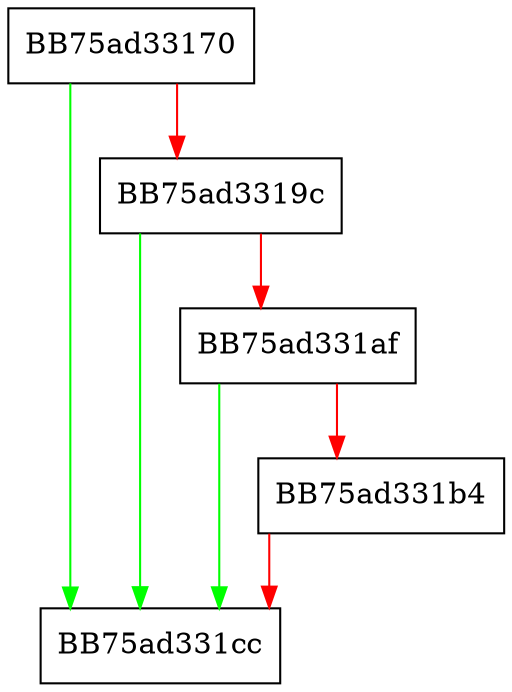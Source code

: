 digraph GetElementPriority {
  node [shape="box"];
  graph [splines=ortho];
  BB75ad33170 -> BB75ad331cc [color="green"];
  BB75ad33170 -> BB75ad3319c [color="red"];
  BB75ad3319c -> BB75ad331cc [color="green"];
  BB75ad3319c -> BB75ad331af [color="red"];
  BB75ad331af -> BB75ad331cc [color="green"];
  BB75ad331af -> BB75ad331b4 [color="red"];
  BB75ad331b4 -> BB75ad331cc [color="red"];
}